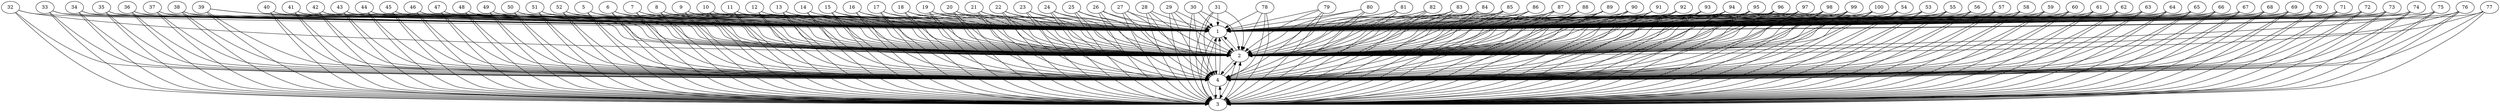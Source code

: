 digraph {  1 -> 2 ; 1 -> 3 ; 1 -> 4 ; 2 -> 1 ; 2 -> 3 ; 2 -> 4 ; 3 -> 1 ; 3 -> 2 ; 3 -> 4 ; 4 -> 1 ; 4 -> 2 ; 4 -> 3 ; 5 -> 1 ; 5 -> 2 ; 5 -> 3 ; 5 -> 4 ; 6 -> 1 ; 6 -> 2 ; 6 -> 3 ; 6 -> 4 ; 7 -> 1 ; 7 -> 2 ; 7 -> 3 ; 7 -> 4 ; 8 -> 1 ; 8 -> 2 ; 8 -> 3 ; 8 -> 4 ; 9 -> 1 ; 9 -> 2 ; 9 -> 3 ; 9 -> 4 ; 10 -> 1 ; 10 -> 2 ; 10 -> 3 ; 10 -> 4 ; 11 -> 1 ; 11 -> 2 ; 11 -> 3 ; 11 -> 4 ; 12 -> 1 ; 12 -> 2 ; 12 -> 3 ; 12 -> 4 ; 13 -> 1 ; 13 -> 2 ; 13 -> 3 ; 13 -> 4 ; 14 -> 1 ; 14 -> 2 ; 14 -> 3 ; 14 -> 4 ; 15 -> 1 ; 15 -> 2 ; 15 -> 3 ; 15 -> 4 ; 16 -> 1 ; 16 -> 2 ; 16 -> 3 ; 16 -> 4 ; 17 -> 1 ; 17 -> 2 ; 17 -> 3 ; 17 -> 4 ; 18 -> 1 ; 18 -> 2 ; 18 -> 3 ; 18 -> 4 ; 19 -> 1 ; 19 -> 2 ; 19 -> 3 ; 19 -> 4 ; 20 -> 1 ; 20 -> 2 ; 20 -> 3 ; 20 -> 4 ; 21 -> 1 ; 21 -> 2 ; 21 -> 3 ; 21 -> 4 ; 22 -> 1 ; 22 -> 2 ; 22 -> 3 ; 22 -> 4 ; 23 -> 1 ; 23 -> 2 ; 23 -> 3 ; 23 -> 4 ; 24 -> 1 ; 24 -> 2 ; 24 -> 3 ; 24 -> 4 ; 25 -> 1 ; 25 -> 2 ; 25 -> 3 ; 25 -> 4 ; 26 -> 1 ; 26 -> 2 ; 26 -> 3 ; 26 -> 4 ; 27 -> 1 ; 27 -> 2 ; 27 -> 3 ; 27 -> 4 ; 28 -> 1 ; 28 -> 2 ; 28 -> 3 ; 28 -> 4 ; 29 -> 1 ; 29 -> 2 ; 29 -> 3 ; 29 -> 4 ; 30 -> 1 ; 30 -> 2 ; 30 -> 3 ; 30 -> 4 ; 31 -> 1 ; 31 -> 2 ; 31 -> 3 ; 31 -> 4 ; 32 -> 1 ; 32 -> 2 ; 32 -> 3 ; 32 -> 4 ; 33 -> 1 ; 33 -> 2 ; 33 -> 3 ; 33 -> 4 ; 34 -> 1 ; 34 -> 2 ; 34 -> 3 ; 34 -> 4 ; 35 -> 1 ; 35 -> 2 ; 35 -> 3 ; 35 -> 4 ; 36 -> 1 ; 36 -> 2 ; 36 -> 3 ; 36 -> 4 ; 37 -> 1 ; 37 -> 2 ; 37 -> 3 ; 37 -> 4 ; 38 -> 1 ; 38 -> 2 ; 38 -> 3 ; 38 -> 4 ; 39 -> 1 ; 39 -> 2 ; 39 -> 3 ; 39 -> 4 ; 40 -> 1 ; 40 -> 2 ; 40 -> 3 ; 40 -> 4 ; 41 -> 1 ; 41 -> 2 ; 41 -> 3 ; 41 -> 4 ; 42 -> 1 ; 42 -> 2 ; 42 -> 3 ; 42 -> 4 ; 43 -> 1 ; 43 -> 2 ; 43 -> 3 ; 43 -> 4 ; 44 -> 1 ; 44 -> 2 ; 44 -> 3 ; 44 -> 4 ; 45 -> 1 ; 45 -> 2 ; 45 -> 3 ; 45 -> 4 ; 46 -> 1 ; 46 -> 2 ; 46 -> 3 ; 46 -> 4 ; 47 -> 1 ; 47 -> 2 ; 47 -> 3 ; 47 -> 4 ; 48 -> 1 ; 48 -> 2 ; 48 -> 3 ; 48 -> 4 ; 49 -> 1 ; 49 -> 2 ; 49 -> 3 ; 49 -> 4 ; 50 -> 1 ; 50 -> 2 ; 50 -> 3 ; 50 -> 4 ; 51 -> 1 ; 51 -> 2 ; 51 -> 3 ; 51 -> 4 ; 52 -> 1 ; 52 -> 2 ; 52 -> 3 ; 52 -> 4 ; 53 -> 1 ; 53 -> 2 ; 53 -> 3 ; 53 -> 4 ; 54 -> 1 ; 54 -> 2 ; 54 -> 3 ; 54 -> 4 ; 55 -> 1 ; 55 -> 2 ; 55 -> 3 ; 55 -> 4 ; 56 -> 1 ; 56 -> 2 ; 56 -> 3 ; 56 -> 4 ; 57 -> 1 ; 57 -> 2 ; 57 -> 3 ; 57 -> 4 ; 58 -> 1 ; 58 -> 2 ; 58 -> 3 ; 58 -> 4 ; 59 -> 1 ; 59 -> 2 ; 59 -> 3 ; 59 -> 4 ; 60 -> 1 ; 60 -> 2 ; 60 -> 3 ; 60 -> 4 ; 61 -> 1 ; 61 -> 2 ; 61 -> 3 ; 61 -> 4 ; 62 -> 1 ; 62 -> 2 ; 62 -> 3 ; 62 -> 4 ; 63 -> 1 ; 63 -> 2 ; 63 -> 3 ; 63 -> 4 ; 64 -> 1 ; 64 -> 2 ; 64 -> 3 ; 64 -> 4 ; 65 -> 1 ; 65 -> 2 ; 65 -> 3 ; 65 -> 4 ; 66 -> 1 ; 66 -> 2 ; 66 -> 3 ; 66 -> 4 ; 67 -> 1 ; 67 -> 2 ; 67 -> 3 ; 67 -> 4 ; 68 -> 1 ; 68 -> 2 ; 68 -> 3 ; 68 -> 4 ; 69 -> 1 ; 69 -> 2 ; 69 -> 3 ; 69 -> 4 ; 70 -> 1 ; 70 -> 2 ; 70 -> 3 ; 70 -> 4 ; 71 -> 1 ; 71 -> 2 ; 71 -> 3 ; 71 -> 4 ; 72 -> 1 ; 72 -> 2 ; 72 -> 3 ; 72 -> 4 ; 73 -> 1 ; 73 -> 2 ; 73 -> 3 ; 73 -> 4 ; 74 -> 1 ; 74 -> 2 ; 74 -> 3 ; 74 -> 4 ; 75 -> 1 ; 75 -> 2 ; 75 -> 3 ; 75 -> 4 ; 76 -> 1 ; 76 -> 2 ; 76 -> 3 ; 76 -> 4 ; 77 -> 1 ; 77 -> 2 ; 77 -> 3 ; 77 -> 4 ; 78 -> 1 ; 78 -> 2 ; 78 -> 3 ; 78 -> 4 ; 79 -> 1 ; 79 -> 2 ; 79 -> 3 ; 79 -> 4 ; 80 -> 1 ; 80 -> 2 ; 80 -> 3 ; 80 -> 4 ; 81 -> 1 ; 81 -> 2 ; 81 -> 3 ; 81 -> 4 ; 82 -> 1 ; 82 -> 2 ; 82 -> 3 ; 82 -> 4 ; 83 -> 1 ; 83 -> 2 ; 83 -> 3 ; 83 -> 4 ; 84 -> 1 ; 84 -> 2 ; 84 -> 3 ; 84 -> 4 ; 85 -> 1 ; 85 -> 2 ; 85 -> 3 ; 85 -> 4 ; 86 -> 1 ; 86 -> 2 ; 86 -> 3 ; 86 -> 4 ; 87 -> 1 ; 87 -> 2 ; 87 -> 3 ; 87 -> 4 ; 88 -> 1 ; 88 -> 2 ; 88 -> 3 ; 88 -> 4 ; 89 -> 1 ; 89 -> 2 ; 89 -> 3 ; 89 -> 4 ; 90 -> 1 ; 90 -> 2 ; 90 -> 3 ; 90 -> 4 ; 91 -> 1 ; 91 -> 2 ; 91 -> 3 ; 91 -> 4 ; 92 -> 1 ; 92 -> 2 ; 92 -> 3 ; 92 -> 4 ; 93 -> 1 ; 93 -> 2 ; 93 -> 3 ; 93 -> 4 ; 94 -> 1 ; 94 -> 2 ; 94 -> 3 ; 94 -> 4 ; 95 -> 1 ; 95 -> 2 ; 95 -> 3 ; 95 -> 4 ; 96 -> 1 ; 96 -> 2 ; 96 -> 3 ; 96 -> 4 ; 97 -> 1 ; 97 -> 2 ; 97 -> 3 ; 97 -> 4 ; 98 -> 1 ; 98 -> 2 ; 98 -> 3 ; 98 -> 4 ; 99 -> 1 ; 99 -> 2 ; 99 -> 3 ; 99 -> 4 ; 100 -> 1 ; 100 -> 2 ; 100 -> 3 ; 100 -> 4 ;}